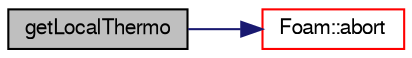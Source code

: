 digraph "getLocalThermo"
{
  bgcolor="transparent";
  edge [fontname="FreeSans",fontsize="10",labelfontname="FreeSans",labelfontsize="10"];
  node [fontname="FreeSans",fontsize="10",shape=record];
  rankdir="LR";
  Node961 [label="getLocalThermo",height=0.2,width=0.4,color="black", fillcolor="grey75", style="filled", fontcolor="black"];
  Node961 -> Node962 [color="midnightblue",fontsize="10",style="solid",fontname="FreeSans"];
  Node962 [label="Foam::abort",height=0.2,width=0.4,color="red",URL="$a21124.html#a447107a607d03e417307c203fa5fb44b"];
}
